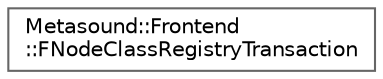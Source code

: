 digraph "Graphical Class Hierarchy"
{
 // INTERACTIVE_SVG=YES
 // LATEX_PDF_SIZE
  bgcolor="transparent";
  edge [fontname=Helvetica,fontsize=10,labelfontname=Helvetica,labelfontsize=10];
  node [fontname=Helvetica,fontsize=10,shape=box,height=0.2,width=0.4];
  rankdir="LR";
  Node0 [id="Node000000",label="Metasound::Frontend\l::FNodeClassRegistryTransaction",height=0.2,width=0.4,color="grey40", fillcolor="white", style="filled",URL="$d7/d4d/classMetasound_1_1Frontend_1_1FNodeClassRegistryTransaction.html",tooltip=" "];
}
